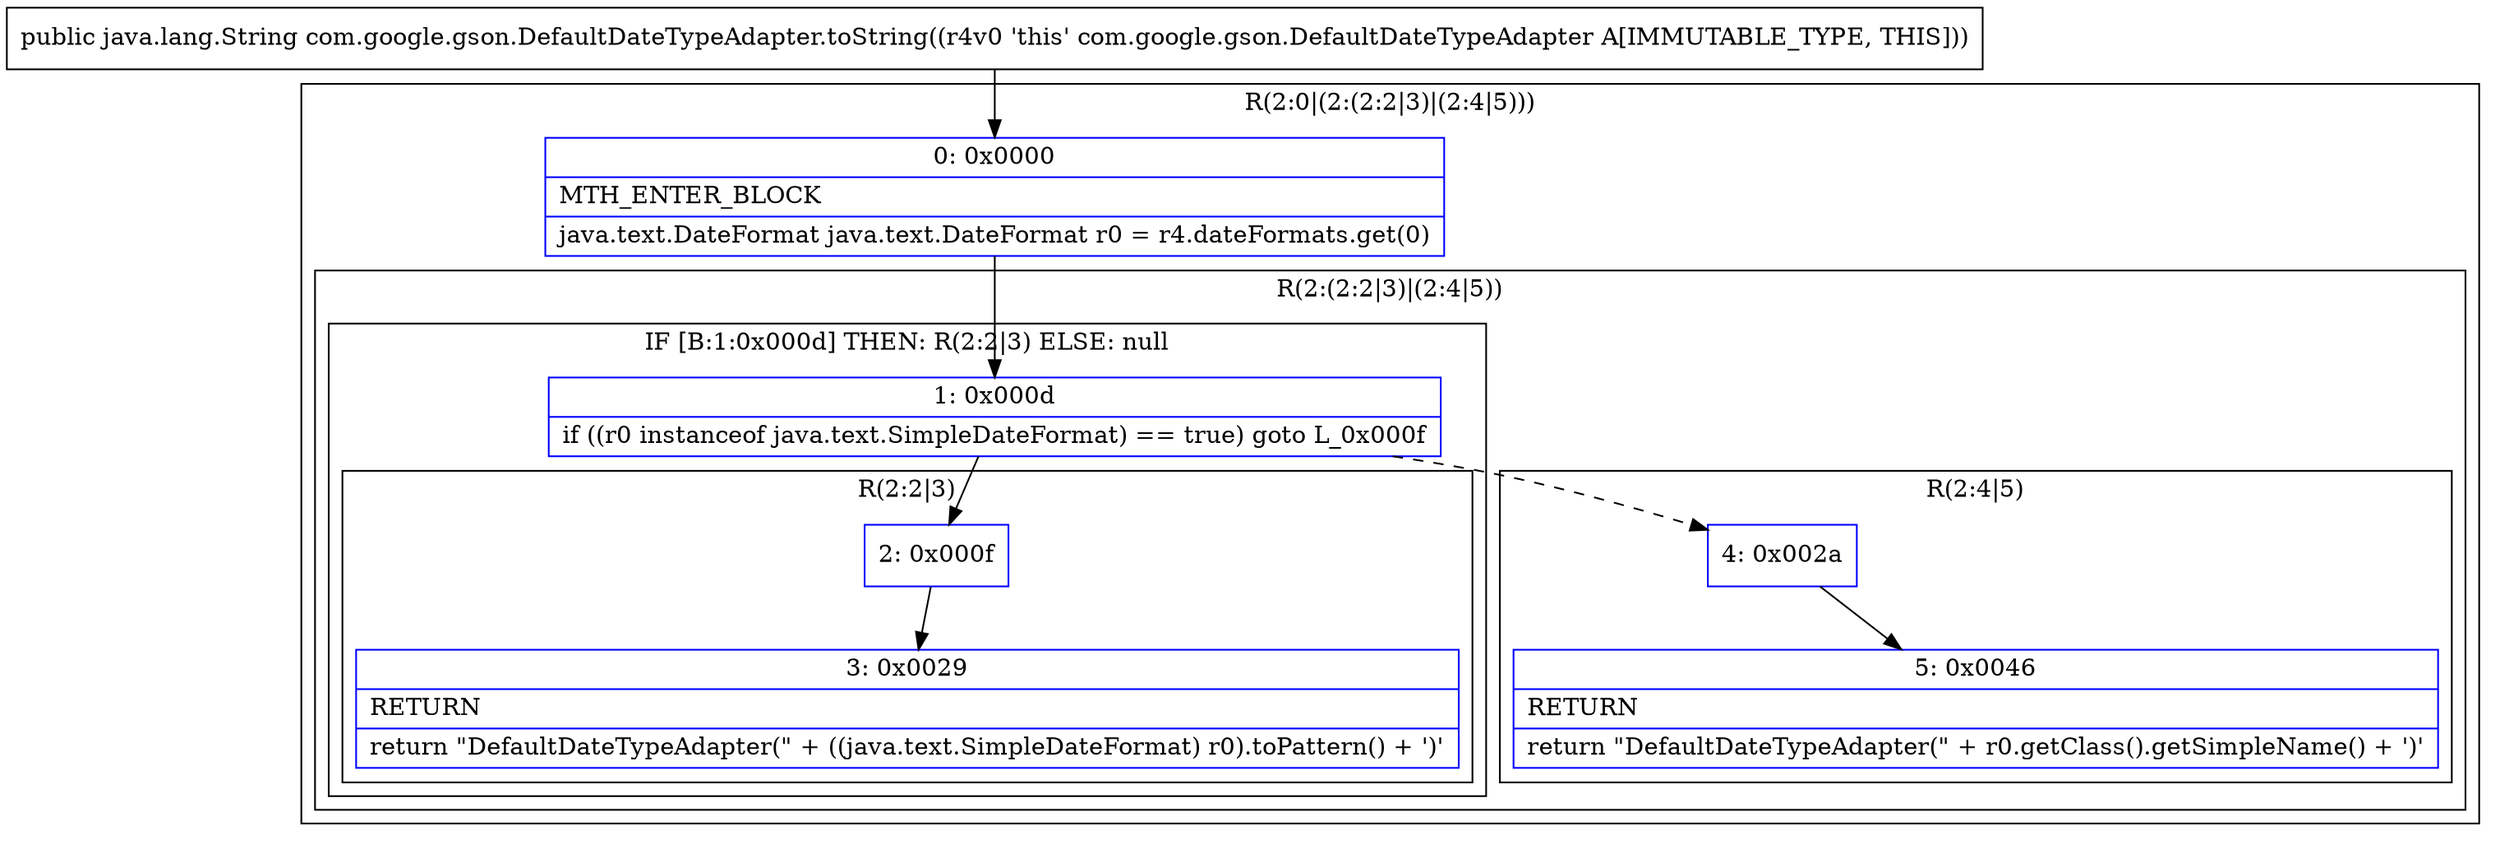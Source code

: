 digraph "CFG forcom.google.gson.DefaultDateTypeAdapter.toString()Ljava\/lang\/String;" {
subgraph cluster_Region_2123506860 {
label = "R(2:0|(2:(2:2|3)|(2:4|5)))";
node [shape=record,color=blue];
Node_0 [shape=record,label="{0\:\ 0x0000|MTH_ENTER_BLOCK\l|java.text.DateFormat java.text.DateFormat r0 = r4.dateFormats.get(0)\l}"];
subgraph cluster_Region_894170182 {
label = "R(2:(2:2|3)|(2:4|5))";
node [shape=record,color=blue];
subgraph cluster_IfRegion_1123956626 {
label = "IF [B:1:0x000d] THEN: R(2:2|3) ELSE: null";
node [shape=record,color=blue];
Node_1 [shape=record,label="{1\:\ 0x000d|if ((r0 instanceof java.text.SimpleDateFormat) == true) goto L_0x000f\l}"];
subgraph cluster_Region_46082570 {
label = "R(2:2|3)";
node [shape=record,color=blue];
Node_2 [shape=record,label="{2\:\ 0x000f}"];
Node_3 [shape=record,label="{3\:\ 0x0029|RETURN\l|return \"DefaultDateTypeAdapter(\" + ((java.text.SimpleDateFormat) r0).toPattern() + ')'\l}"];
}
}
subgraph cluster_Region_915298127 {
label = "R(2:4|5)";
node [shape=record,color=blue];
Node_4 [shape=record,label="{4\:\ 0x002a}"];
Node_5 [shape=record,label="{5\:\ 0x0046|RETURN\l|return \"DefaultDateTypeAdapter(\" + r0.getClass().getSimpleName() + ')'\l}"];
}
}
}
MethodNode[shape=record,label="{public java.lang.String com.google.gson.DefaultDateTypeAdapter.toString((r4v0 'this' com.google.gson.DefaultDateTypeAdapter A[IMMUTABLE_TYPE, THIS])) }"];
MethodNode -> Node_0;
Node_0 -> Node_1;
Node_1 -> Node_2;
Node_1 -> Node_4[style=dashed];
Node_2 -> Node_3;
Node_4 -> Node_5;
}

